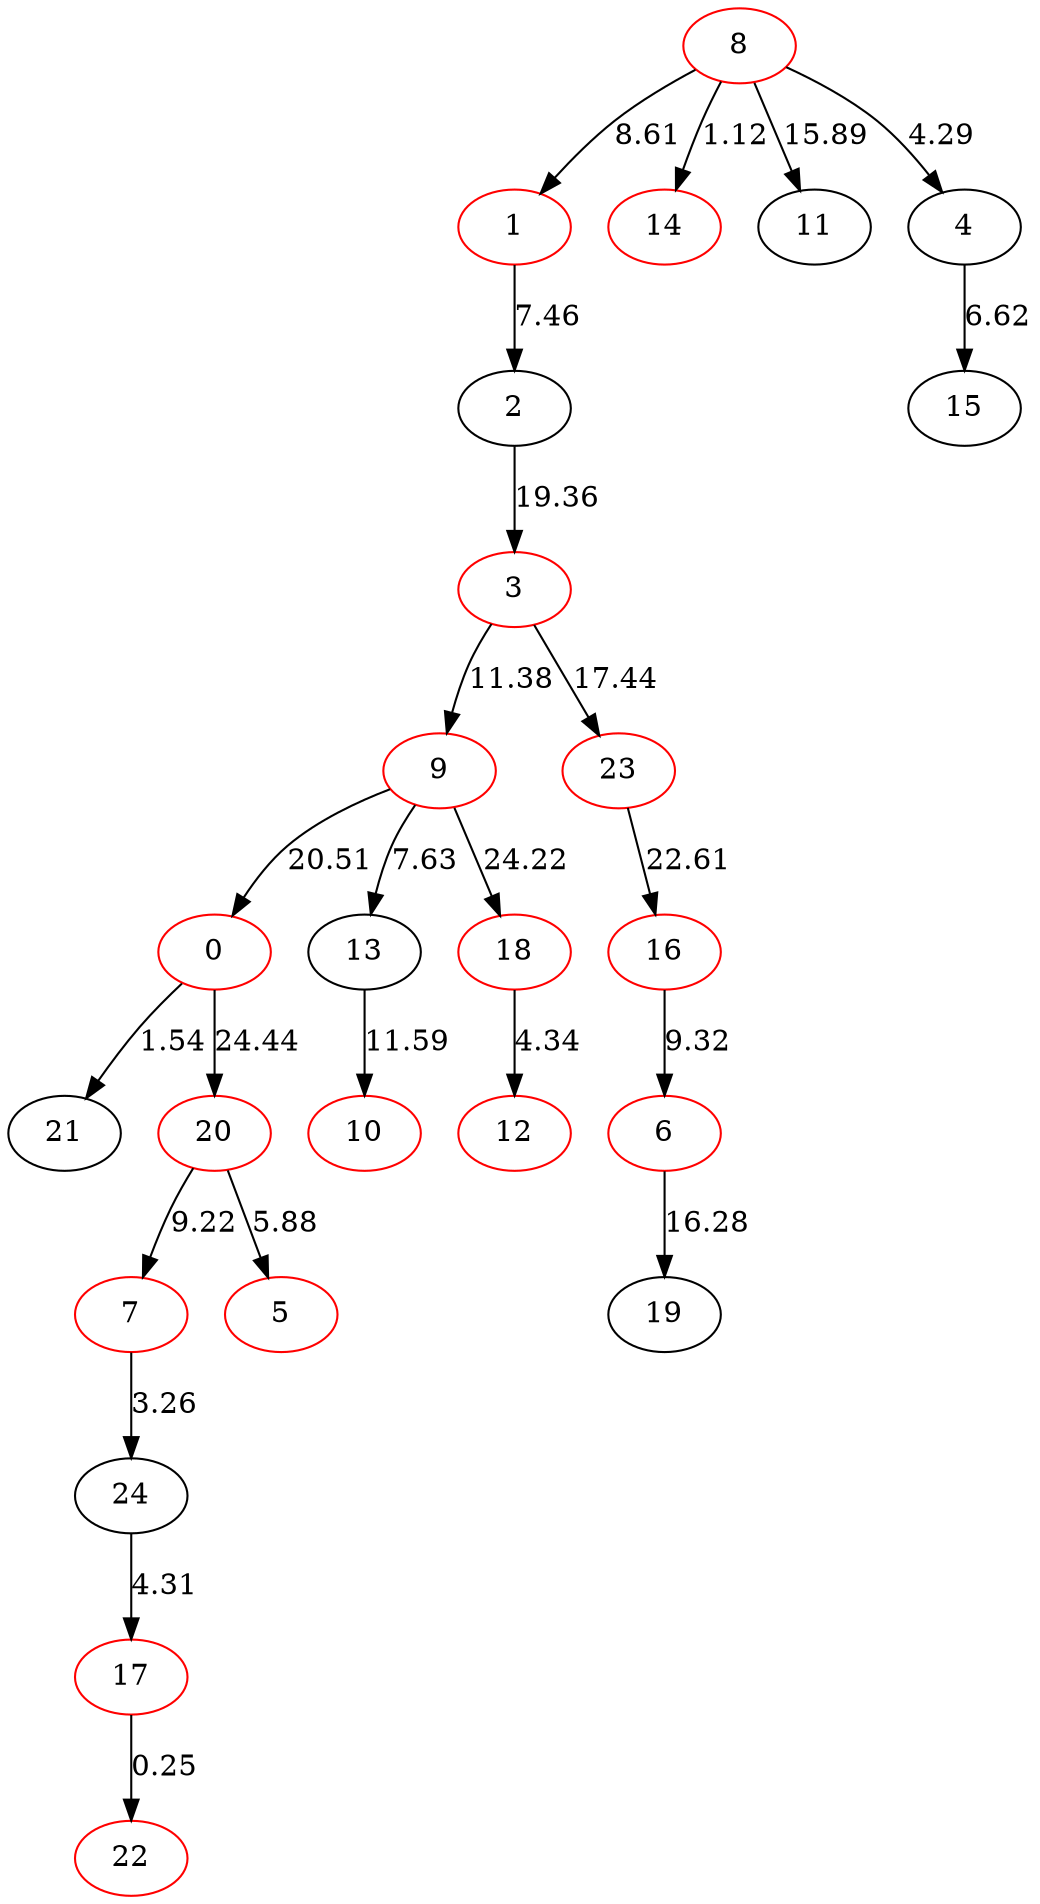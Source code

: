 digraph {
8[color=red]
1[color=red]
2[color=black]
3[color=red]
9[color=red]
0[color=red]
21[color=black]
0->21[label=1.54]
20[color=red]
7[color=red]
24[color=black]
17[color=red]
22[color=red]
17->22[label=0.25]
24->17[label=4.31]
7->24[label=3.26]
20->7[label=9.22]
5[color=red]
20->5[label=5.88]
0->20[label=24.44]
9->0[label=20.51]
13[color=black]
10[color=red]
13->10[label=11.59]
9->13[label=7.63]
18[color=red]
12[color=red]
18->12[label=4.34]
9->18[label=24.22]
3->9[label=11.38]
23[color=red]
16[color=red]
6[color=red]
19[color=black]
6->19[label=16.28]
16->6[label=9.32]
23->16[label=22.61]
3->23[label=17.44]
2->3[label=19.36]
1->2[label=7.46]
8->1[label=8.61]
14[color=red]
8->14[label=1.12]
11[color=black]
8->11[label=15.89]
4[color=black]
15[color=black]
4->15[label=6.62]
8->4[label=4.29]
}
